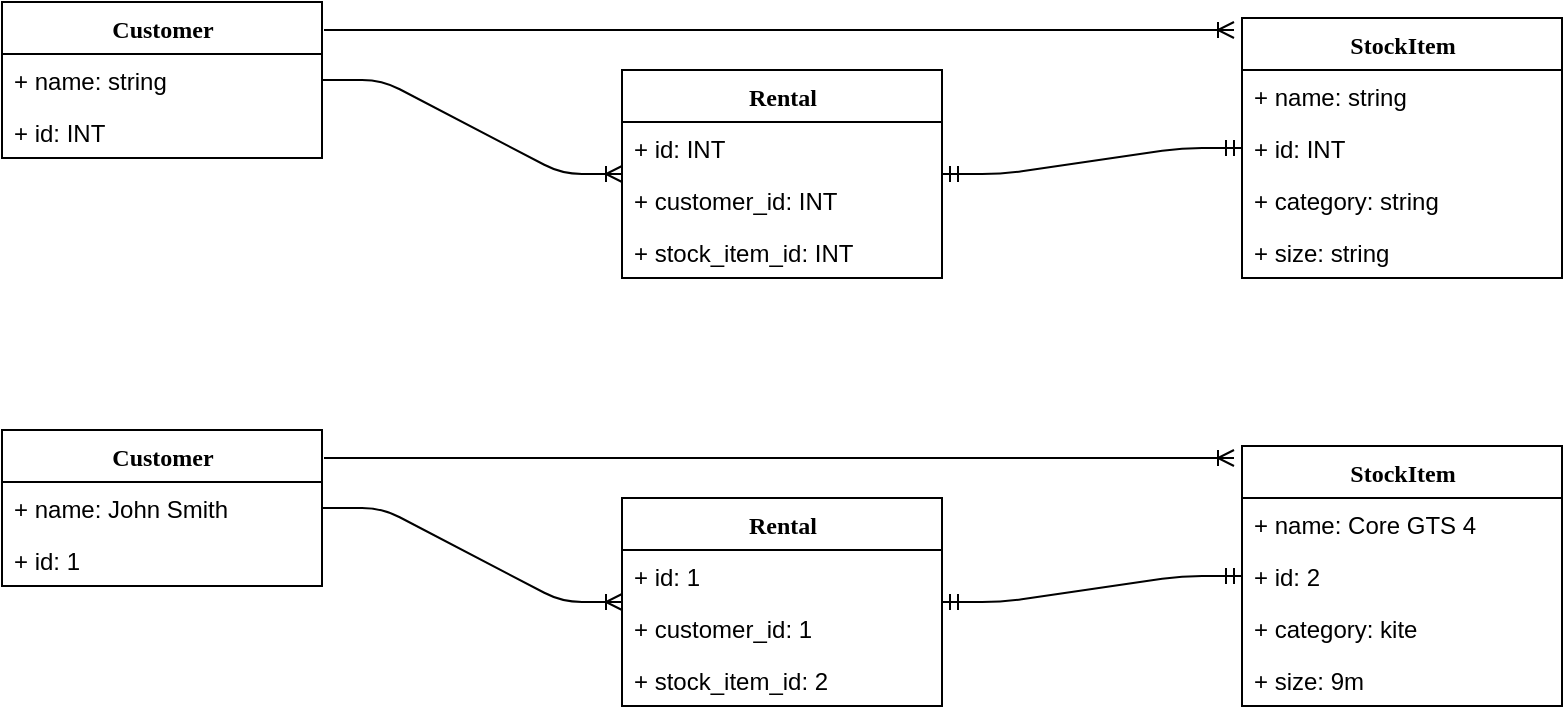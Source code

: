 <mxfile pages="1" version="11.2.9"><diagram name="Page-1" id="9f46799a-70d6-7492-0946-bef42562c5a5"><mxGraphModel dx="1652" dy="731" grid="1" gridSize="10" guides="1" tooltips="1" connect="1" arrows="1" fold="1" page="1" pageScale="1" pageWidth="1100" pageHeight="850" background="#ffffff" math="0" shadow="0"><root><mxCell id="0"/><mxCell id="1" parent="0"/><mxCell id="78961159f06e98e8-30" value="StockItem" style="swimlane;html=1;fontStyle=1;align=center;verticalAlign=top;childLayout=stackLayout;horizontal=1;startSize=26;horizontalStack=0;resizeParent=1;resizeLast=0;collapsible=1;marginBottom=0;swimlaneFillColor=#ffffff;rounded=0;shadow=0;comic=0;labelBackgroundColor=none;strokeColor=#000000;strokeWidth=1;fillColor=none;fontFamily=Verdana;fontSize=12;fontColor=#000000;" parent="1" vertex="1"><mxGeometry x="790" y="50" width="160" height="130" as="geometry"/></mxCell><mxCell id="78961159f06e98e8-31" value="+ name: string" style="text;html=1;strokeColor=none;fillColor=none;align=left;verticalAlign=top;spacingLeft=4;spacingRight=4;whiteSpace=wrap;overflow=hidden;rotatable=0;points=[[0,0.5],[1,0.5]];portConstraint=eastwest;" parent="78961159f06e98e8-30" vertex="1"><mxGeometry y="26" width="160" height="26" as="geometry"/></mxCell><mxCell id="78961159f06e98e8-32" value="+ id: INT" style="text;html=1;strokeColor=none;fillColor=none;align=left;verticalAlign=top;spacingLeft=4;spacingRight=4;whiteSpace=wrap;overflow=hidden;rotatable=0;points=[[0,0.5],[1,0.5]];portConstraint=eastwest;" parent="78961159f06e98e8-30" vertex="1"><mxGeometry y="52" width="160" height="26" as="geometry"/></mxCell><mxCell id="78961159f06e98e8-33" value="+ category: string" style="text;html=1;strokeColor=none;fillColor=none;align=left;verticalAlign=top;spacingLeft=4;spacingRight=4;whiteSpace=wrap;overflow=hidden;rotatable=0;points=[[0,0.5],[1,0.5]];portConstraint=eastwest;" parent="78961159f06e98e8-30" vertex="1"><mxGeometry y="78" width="160" height="26" as="geometry"/></mxCell><mxCell id="78961159f06e98e8-34" value="+ size: string" style="text;html=1;strokeColor=none;fillColor=none;align=left;verticalAlign=top;spacingLeft=4;spacingRight=4;whiteSpace=wrap;overflow=hidden;rotatable=0;points=[[0,0.5],[1,0.5]];portConstraint=eastwest;" parent="78961159f06e98e8-30" vertex="1"><mxGeometry y="104" width="160" height="26" as="geometry"/></mxCell><mxCell id="78961159f06e98e8-43" value="Customer" style="swimlane;html=1;fontStyle=1;align=center;verticalAlign=top;childLayout=stackLayout;horizontal=1;startSize=26;horizontalStack=0;resizeParent=1;resizeLast=0;collapsible=1;marginBottom=0;swimlaneFillColor=#ffffff;rounded=0;shadow=0;comic=0;labelBackgroundColor=none;strokeColor=#000000;strokeWidth=1;fillColor=none;fontFamily=Verdana;fontSize=12;fontColor=#000000;" parent="1" vertex="1"><mxGeometry x="170" y="42" width="160" height="78" as="geometry"/></mxCell><mxCell id="78961159f06e98e8-44" value="+ name: string" style="text;html=1;strokeColor=none;fillColor=none;align=left;verticalAlign=top;spacingLeft=4;spacingRight=4;whiteSpace=wrap;overflow=hidden;rotatable=0;points=[[0,0.5],[1,0.5]];portConstraint=eastwest;" parent="78961159f06e98e8-43" vertex="1"><mxGeometry y="26" width="160" height="26" as="geometry"/></mxCell><mxCell id="78961159f06e98e8-45" value="+ id: INT" style="text;html=1;strokeColor=none;fillColor=none;align=left;verticalAlign=top;spacingLeft=4;spacingRight=4;whiteSpace=wrap;overflow=hidden;rotatable=0;points=[[0,0.5],[1,0.5]];portConstraint=eastwest;" parent="78961159f06e98e8-43" vertex="1"><mxGeometry y="52" width="160" height="26" as="geometry"/></mxCell><mxCell id="6TeNr83Xj3EfQWhP2s_0-1" value="Rental" style="swimlane;html=1;fontStyle=1;align=center;verticalAlign=top;childLayout=stackLayout;horizontal=1;startSize=26;horizontalStack=0;resizeParent=1;resizeLast=0;collapsible=1;marginBottom=0;swimlaneFillColor=#ffffff;rounded=0;shadow=0;comic=0;labelBackgroundColor=none;strokeColor=#000000;strokeWidth=1;fillColor=none;fontFamily=Verdana;fontSize=12;fontColor=#000000;" parent="1" vertex="1"><mxGeometry x="480" y="76" width="160" height="104" as="geometry"/></mxCell><mxCell id="6TeNr83Xj3EfQWhP2s_0-2" value="+ id: INT" style="text;html=1;strokeColor=none;fillColor=none;align=left;verticalAlign=top;spacingLeft=4;spacingRight=4;whiteSpace=wrap;overflow=hidden;rotatable=0;points=[[0,0.5],[1,0.5]];portConstraint=eastwest;" parent="6TeNr83Xj3EfQWhP2s_0-1" vertex="1"><mxGeometry y="26" width="160" height="26" as="geometry"/></mxCell><mxCell id="6TeNr83Xj3EfQWhP2s_0-3" value="+ customer_id: INT" style="text;html=1;strokeColor=none;fillColor=none;align=left;verticalAlign=top;spacingLeft=4;spacingRight=4;whiteSpace=wrap;overflow=hidden;rotatable=0;points=[[0,0.5],[1,0.5]];portConstraint=eastwest;" parent="6TeNr83Xj3EfQWhP2s_0-1" vertex="1"><mxGeometry y="52" width="160" height="26" as="geometry"/></mxCell><mxCell id="6TeNr83Xj3EfQWhP2s_0-4" value="+ stock_item_id: INT" style="text;html=1;strokeColor=none;fillColor=none;align=left;verticalAlign=top;spacingLeft=4;spacingRight=4;whiteSpace=wrap;overflow=hidden;rotatable=0;points=[[0,0.5],[1,0.5]];portConstraint=eastwest;" parent="6TeNr83Xj3EfQWhP2s_0-1" vertex="1"><mxGeometry y="78" width="160" height="26" as="geometry"/></mxCell><mxCell id="6TeNr83Xj3EfQWhP2s_0-31" value="" style="edgeStyle=entityRelationEdgeStyle;fontSize=12;html=1;endArrow=ERoneToMany;" parent="1" edge="1"><mxGeometry width="100" height="100" relative="1" as="geometry"><mxPoint x="331" y="56" as="sourcePoint"/><mxPoint x="786" y="56" as="targetPoint"/></mxGeometry></mxCell><mxCell id="6TeNr83Xj3EfQWhP2s_0-32" value="" style="edgeStyle=entityRelationEdgeStyle;fontSize=12;html=1;endArrow=ERoneToMany;" parent="1" source="78961159f06e98e8-43" target="6TeNr83Xj3EfQWhP2s_0-1" edge="1"><mxGeometry width="100" height="100" relative="1" as="geometry"><mxPoint x="400" y="194" as="sourcePoint"/><mxPoint x="500" y="94" as="targetPoint"/></mxGeometry></mxCell><mxCell id="6TeNr83Xj3EfQWhP2s_0-33" value="" style="edgeStyle=entityRelationEdgeStyle;fontSize=12;html=1;endArrow=ERmandOne;startArrow=ERmandOne;" parent="1" source="6TeNr83Xj3EfQWhP2s_0-1" target="78961159f06e98e8-30" edge="1"><mxGeometry width="100" height="100" relative="1" as="geometry"><mxPoint x="670" y="458" as="sourcePoint"/><mxPoint x="770" y="358" as="targetPoint"/></mxGeometry></mxCell><mxCell id="Y1y6ZaOMNo9krufxTgOs-11" value="StockItem" style="swimlane;html=1;fontStyle=1;align=center;verticalAlign=top;childLayout=stackLayout;horizontal=1;startSize=26;horizontalStack=0;resizeParent=1;resizeLast=0;collapsible=1;marginBottom=0;swimlaneFillColor=#ffffff;rounded=0;shadow=0;comic=0;labelBackgroundColor=none;strokeColor=#000000;strokeWidth=1;fillColor=none;fontFamily=Verdana;fontSize=12;fontColor=#000000;" vertex="1" parent="1"><mxGeometry x="790" y="264" width="160" height="130" as="geometry"/></mxCell><mxCell id="Y1y6ZaOMNo9krufxTgOs-12" value="+ name: Core GTS 4" style="text;html=1;strokeColor=none;fillColor=none;align=left;verticalAlign=top;spacingLeft=4;spacingRight=4;whiteSpace=wrap;overflow=hidden;rotatable=0;points=[[0,0.5],[1,0.5]];portConstraint=eastwest;" vertex="1" parent="Y1y6ZaOMNo9krufxTgOs-11"><mxGeometry y="26" width="160" height="26" as="geometry"/></mxCell><mxCell id="Y1y6ZaOMNo9krufxTgOs-13" value="+ id: 2" style="text;html=1;strokeColor=none;fillColor=none;align=left;verticalAlign=top;spacingLeft=4;spacingRight=4;whiteSpace=wrap;overflow=hidden;rotatable=0;points=[[0,0.5],[1,0.5]];portConstraint=eastwest;" vertex="1" parent="Y1y6ZaOMNo9krufxTgOs-11"><mxGeometry y="52" width="160" height="26" as="geometry"/></mxCell><mxCell id="Y1y6ZaOMNo9krufxTgOs-14" value="+ category: kite" style="text;html=1;strokeColor=none;fillColor=none;align=left;verticalAlign=top;spacingLeft=4;spacingRight=4;whiteSpace=wrap;overflow=hidden;rotatable=0;points=[[0,0.5],[1,0.5]];portConstraint=eastwest;" vertex="1" parent="Y1y6ZaOMNo9krufxTgOs-11"><mxGeometry y="78" width="160" height="26" as="geometry"/></mxCell><mxCell id="Y1y6ZaOMNo9krufxTgOs-15" value="+ size: 9m" style="text;html=1;strokeColor=none;fillColor=none;align=left;verticalAlign=top;spacingLeft=4;spacingRight=4;whiteSpace=wrap;overflow=hidden;rotatable=0;points=[[0,0.5],[1,0.5]];portConstraint=eastwest;" vertex="1" parent="Y1y6ZaOMNo9krufxTgOs-11"><mxGeometry y="104" width="160" height="26" as="geometry"/></mxCell><mxCell id="Y1y6ZaOMNo9krufxTgOs-16" value="Customer" style="swimlane;html=1;fontStyle=1;align=center;verticalAlign=top;childLayout=stackLayout;horizontal=1;startSize=26;horizontalStack=0;resizeParent=1;resizeLast=0;collapsible=1;marginBottom=0;swimlaneFillColor=#ffffff;rounded=0;shadow=0;comic=0;labelBackgroundColor=none;strokeColor=#000000;strokeWidth=1;fillColor=none;fontFamily=Verdana;fontSize=12;fontColor=#000000;" vertex="1" parent="1"><mxGeometry x="170" y="256" width="160" height="78" as="geometry"/></mxCell><mxCell id="Y1y6ZaOMNo9krufxTgOs-17" value="+ name: John Smith" style="text;html=1;strokeColor=none;fillColor=none;align=left;verticalAlign=top;spacingLeft=4;spacingRight=4;whiteSpace=wrap;overflow=hidden;rotatable=0;points=[[0,0.5],[1,0.5]];portConstraint=eastwest;" vertex="1" parent="Y1y6ZaOMNo9krufxTgOs-16"><mxGeometry y="26" width="160" height="26" as="geometry"/></mxCell><mxCell id="Y1y6ZaOMNo9krufxTgOs-18" value="+ id: 1" style="text;html=1;strokeColor=none;fillColor=none;align=left;verticalAlign=top;spacingLeft=4;spacingRight=4;whiteSpace=wrap;overflow=hidden;rotatable=0;points=[[0,0.5],[1,0.5]];portConstraint=eastwest;" vertex="1" parent="Y1y6ZaOMNo9krufxTgOs-16"><mxGeometry y="52" width="160" height="26" as="geometry"/></mxCell><mxCell id="Y1y6ZaOMNo9krufxTgOs-19" value="Rental" style="swimlane;html=1;fontStyle=1;align=center;verticalAlign=top;childLayout=stackLayout;horizontal=1;startSize=26;horizontalStack=0;resizeParent=1;resizeLast=0;collapsible=1;marginBottom=0;swimlaneFillColor=#ffffff;rounded=0;shadow=0;comic=0;labelBackgroundColor=none;strokeColor=#000000;strokeWidth=1;fillColor=none;fontFamily=Verdana;fontSize=12;fontColor=#000000;" vertex="1" parent="1"><mxGeometry x="480" y="290" width="160" height="104" as="geometry"/></mxCell><mxCell id="Y1y6ZaOMNo9krufxTgOs-20" value="+ id: 1" style="text;html=1;strokeColor=none;fillColor=none;align=left;verticalAlign=top;spacingLeft=4;spacingRight=4;whiteSpace=wrap;overflow=hidden;rotatable=0;points=[[0,0.5],[1,0.5]];portConstraint=eastwest;" vertex="1" parent="Y1y6ZaOMNo9krufxTgOs-19"><mxGeometry y="26" width="160" height="26" as="geometry"/></mxCell><mxCell id="Y1y6ZaOMNo9krufxTgOs-21" value="+ customer_id: 1" style="text;html=1;strokeColor=none;fillColor=none;align=left;verticalAlign=top;spacingLeft=4;spacingRight=4;whiteSpace=wrap;overflow=hidden;rotatable=0;points=[[0,0.5],[1,0.5]];portConstraint=eastwest;" vertex="1" parent="Y1y6ZaOMNo9krufxTgOs-19"><mxGeometry y="52" width="160" height="26" as="geometry"/></mxCell><mxCell id="Y1y6ZaOMNo9krufxTgOs-22" value="+ stock_item_id: 2" style="text;html=1;strokeColor=none;fillColor=none;align=left;verticalAlign=top;spacingLeft=4;spacingRight=4;whiteSpace=wrap;overflow=hidden;rotatable=0;points=[[0,0.5],[1,0.5]];portConstraint=eastwest;" vertex="1" parent="Y1y6ZaOMNo9krufxTgOs-19"><mxGeometry y="78" width="160" height="26" as="geometry"/></mxCell><mxCell id="Y1y6ZaOMNo9krufxTgOs-23" value="" style="edgeStyle=entityRelationEdgeStyle;fontSize=12;html=1;endArrow=ERoneToMany;" edge="1" parent="1"><mxGeometry width="100" height="100" relative="1" as="geometry"><mxPoint x="331" y="270" as="sourcePoint"/><mxPoint x="786" y="270" as="targetPoint"/></mxGeometry></mxCell><mxCell id="Y1y6ZaOMNo9krufxTgOs-24" value="" style="edgeStyle=entityRelationEdgeStyle;fontSize=12;html=1;endArrow=ERoneToMany;" edge="1" source="Y1y6ZaOMNo9krufxTgOs-16" target="Y1y6ZaOMNo9krufxTgOs-19" parent="1"><mxGeometry width="100" height="100" relative="1" as="geometry"><mxPoint x="400" y="408" as="sourcePoint"/><mxPoint x="500" y="308" as="targetPoint"/></mxGeometry></mxCell><mxCell id="Y1y6ZaOMNo9krufxTgOs-25" value="" style="edgeStyle=entityRelationEdgeStyle;fontSize=12;html=1;endArrow=ERmandOne;startArrow=ERmandOne;" edge="1" source="Y1y6ZaOMNo9krufxTgOs-19" target="Y1y6ZaOMNo9krufxTgOs-11" parent="1"><mxGeometry width="100" height="100" relative="1" as="geometry"><mxPoint x="670" y="672" as="sourcePoint"/><mxPoint x="770" y="572" as="targetPoint"/></mxGeometry></mxCell></root></mxGraphModel></diagram></mxfile>
